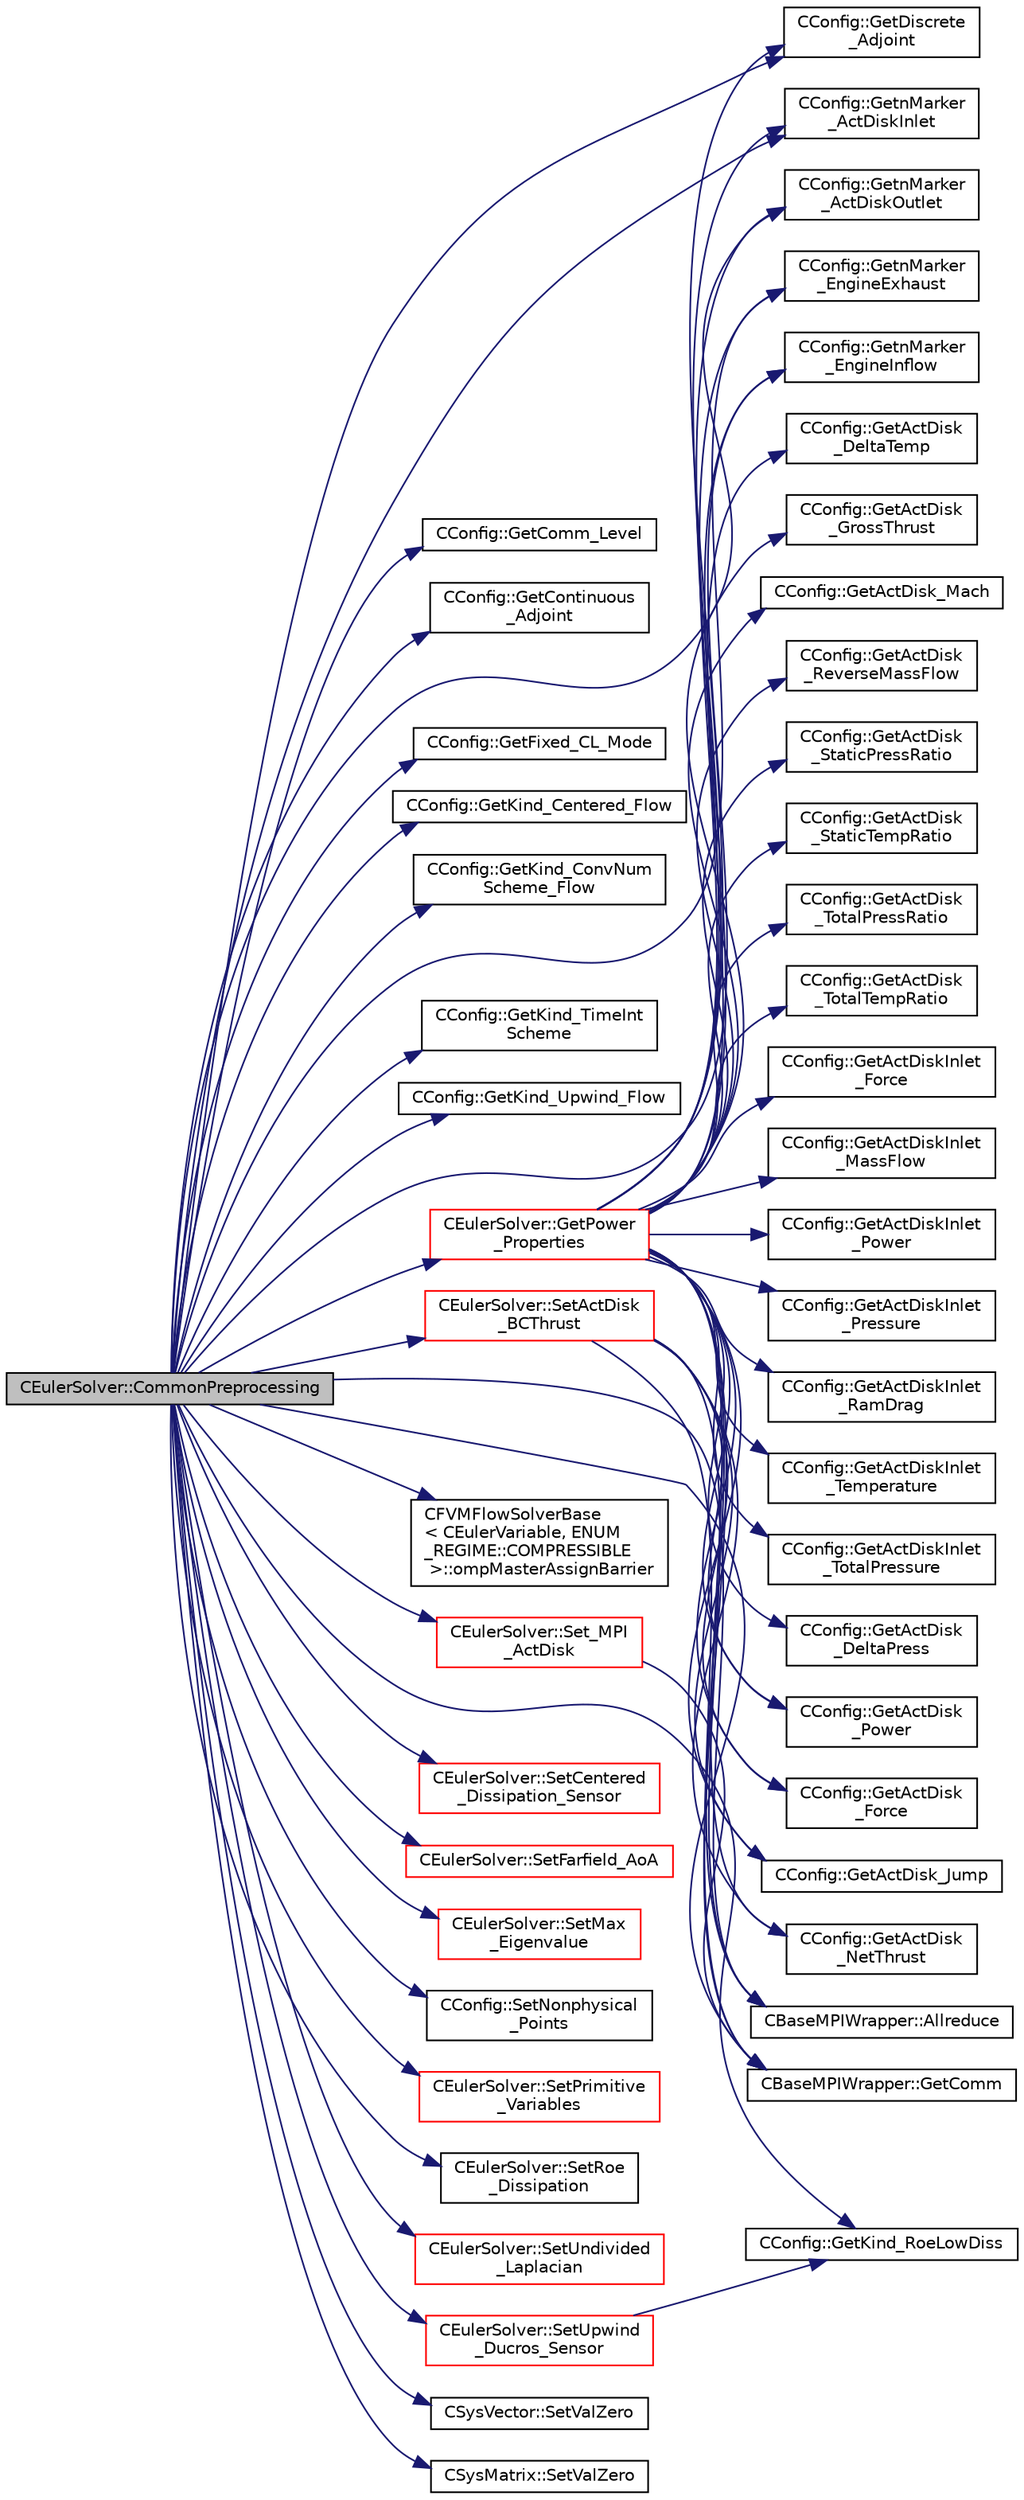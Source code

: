 digraph "CEulerSolver::CommonPreprocessing"
{
 // LATEX_PDF_SIZE
  edge [fontname="Helvetica",fontsize="10",labelfontname="Helvetica",labelfontsize="10"];
  node [fontname="Helvetica",fontsize="10",shape=record];
  rankdir="LR";
  Node1 [label="CEulerSolver::CommonPreprocessing",height=0.2,width=0.4,color="black", fillcolor="grey75", style="filled", fontcolor="black",tooltip="Preprocessing actions common to the Euler and NS solvers."];
  Node1 -> Node2 [color="midnightblue",fontsize="10",style="solid",fontname="Helvetica"];
  Node2 [label="CBaseMPIWrapper::Allreduce",height=0.2,width=0.4,color="black", fillcolor="white", style="filled",URL="$classCBaseMPIWrapper.html#a381d4b3738c09d92ee1ae9f89715b541",tooltip=" "];
  Node1 -> Node3 [color="midnightblue",fontsize="10",style="solid",fontname="Helvetica"];
  Node3 [label="CBaseMPIWrapper::GetComm",height=0.2,width=0.4,color="black", fillcolor="white", style="filled",URL="$classCBaseMPIWrapper.html#a8154391fc3522954802889d81d4ef5da",tooltip=" "];
  Node1 -> Node4 [color="midnightblue",fontsize="10",style="solid",fontname="Helvetica"];
  Node4 [label="CConfig::GetComm_Level",height=0.2,width=0.4,color="black", fillcolor="white", style="filled",URL="$classCConfig.html#aa495414133c826e5f6651d4ce82d0ef6",tooltip="Get the level of MPI communications to be performed."];
  Node1 -> Node5 [color="midnightblue",fontsize="10",style="solid",fontname="Helvetica"];
  Node5 [label="CConfig::GetContinuous\l_Adjoint",height=0.2,width=0.4,color="black", fillcolor="white", style="filled",URL="$classCConfig.html#a1eb754aa86fb8154bc9eefea616b7cf9",tooltip="Determines if problem is adjoint."];
  Node1 -> Node6 [color="midnightblue",fontsize="10",style="solid",fontname="Helvetica"];
  Node6 [label="CConfig::GetDiscrete\l_Adjoint",height=0.2,width=0.4,color="black", fillcolor="white", style="filled",URL="$classCConfig.html#ab3928c4e6debcf50dcd0d38985f6980c",tooltip="Get the indicator whether we are solving an discrete adjoint problem."];
  Node1 -> Node7 [color="midnightblue",fontsize="10",style="solid",fontname="Helvetica"];
  Node7 [label="CConfig::GetFixed_CL_Mode",height=0.2,width=0.4,color="black", fillcolor="white", style="filled",URL="$classCConfig.html#ae688e355a74025050498d8c03aee35b2",tooltip="Get information about whether to use fixed CL mode."];
  Node1 -> Node8 [color="midnightblue",fontsize="10",style="solid",fontname="Helvetica"];
  Node8 [label="CConfig::GetKind_Centered_Flow",height=0.2,width=0.4,color="black", fillcolor="white", style="filled",URL="$classCConfig.html#ac98947febf35f20117815114d9371593",tooltip="Get the kind of center convective numerical scheme for the flow equations."];
  Node1 -> Node9 [color="midnightblue",fontsize="10",style="solid",fontname="Helvetica"];
  Node9 [label="CConfig::GetKind_ConvNum\lScheme_Flow",height=0.2,width=0.4,color="black", fillcolor="white", style="filled",URL="$classCConfig.html#ac664a20b0a09ab14844dc6326290f0a0",tooltip="Get the kind of convective numerical scheme for the flow equations (centered or upwind)."];
  Node1 -> Node10 [color="midnightblue",fontsize="10",style="solid",fontname="Helvetica"];
  Node10 [label="CConfig::GetKind_RoeLowDiss",height=0.2,width=0.4,color="black", fillcolor="white", style="filled",URL="$classCConfig.html#ac918ef9330aef4d77346ab40d12ed178",tooltip="Get the Kind of Roe Low Dissipation Scheme for Unsteady flows."];
  Node1 -> Node11 [color="midnightblue",fontsize="10",style="solid",fontname="Helvetica"];
  Node11 [label="CConfig::GetKind_TimeInt\lScheme",height=0.2,width=0.4,color="black", fillcolor="white", style="filled",URL="$classCConfig.html#ad16f71356f146b530fb1fbb45444525c",tooltip="Get the kind of time integration method."];
  Node1 -> Node12 [color="midnightblue",fontsize="10",style="solid",fontname="Helvetica"];
  Node12 [label="CConfig::GetKind_Upwind_Flow",height=0.2,width=0.4,color="black", fillcolor="white", style="filled",URL="$classCConfig.html#a077d982f11185a84929f8fec40b79938",tooltip="Get the kind of upwind convective numerical scheme for the flow equations."];
  Node1 -> Node13 [color="midnightblue",fontsize="10",style="solid",fontname="Helvetica"];
  Node13 [label="CConfig::GetnMarker\l_ActDiskInlet",height=0.2,width=0.4,color="black", fillcolor="white", style="filled",URL="$classCConfig.html#a6a932676936a4820c68acf7b0f0fbf0b",tooltip="Get the total number of boundary markers."];
  Node1 -> Node14 [color="midnightblue",fontsize="10",style="solid",fontname="Helvetica"];
  Node14 [label="CConfig::GetnMarker\l_ActDiskOutlet",height=0.2,width=0.4,color="black", fillcolor="white", style="filled",URL="$classCConfig.html#aa9cff95a1ef0297bd9b00196b135322d",tooltip="Get the total number of boundary markers."];
  Node1 -> Node15 [color="midnightblue",fontsize="10",style="solid",fontname="Helvetica"];
  Node15 [label="CConfig::GetnMarker\l_EngineExhaust",height=0.2,width=0.4,color="black", fillcolor="white", style="filled",URL="$classCConfig.html#aeb570adc15cf09e8cbfac9e62352abb3",tooltip="Get the total number of boundary markers."];
  Node1 -> Node16 [color="midnightblue",fontsize="10",style="solid",fontname="Helvetica"];
  Node16 [label="CConfig::GetnMarker\l_EngineInflow",height=0.2,width=0.4,color="black", fillcolor="white", style="filled",URL="$classCConfig.html#ab656a5e3e5dc0f91ec2bcff0127874c1",tooltip="Get the total number of boundary markers."];
  Node1 -> Node17 [color="midnightblue",fontsize="10",style="solid",fontname="Helvetica"];
  Node17 [label="CEulerSolver::GetPower\l_Properties",height=0.2,width=0.4,color="red", fillcolor="white", style="filled",URL="$classCEulerSolver.html#ad8b538a82e5a7a7e3903ec29954b1d07",tooltip="Compute the Fan face Mach number."];
  Node17 -> Node2 [color="midnightblue",fontsize="10",style="solid",fontname="Helvetica"];
  Node17 -> Node18 [color="midnightblue",fontsize="10",style="solid",fontname="Helvetica"];
  Node18 [label="CConfig::GetActDisk\l_DeltaPress",height=0.2,width=0.4,color="black", fillcolor="white", style="filled",URL="$classCConfig.html#a870bfde4c82967ce550b55372d930370",tooltip="Get the back pressure (static) at an outlet boundary."];
  Node17 -> Node19 [color="midnightblue",fontsize="10",style="solid",fontname="Helvetica"];
  Node19 [label="CConfig::GetActDisk\l_DeltaTemp",height=0.2,width=0.4,color="black", fillcolor="white", style="filled",URL="$classCConfig.html#a20b9f62101a6039ccebb87d104463acf",tooltip="Get the back pressure (static) at an outlet boundary."];
  Node17 -> Node20 [color="midnightblue",fontsize="10",style="solid",fontname="Helvetica"];
  Node20 [label="CConfig::GetActDisk\l_Force",height=0.2,width=0.4,color="black", fillcolor="white", style="filled",URL="$classCConfig.html#aac332c9cec91650e693bc97790bdc57d",tooltip="Get the origin of the actuator disk."];
  Node17 -> Node21 [color="midnightblue",fontsize="10",style="solid",fontname="Helvetica"];
  Node21 [label="CConfig::GetActDisk\l_GrossThrust",height=0.2,width=0.4,color="black", fillcolor="white", style="filled",URL="$classCConfig.html#ae3392736f39e4286e7905d179c2ac421",tooltip="Get the back pressure (static) at an outlet boundary."];
  Node17 -> Node22 [color="midnightblue",fontsize="10",style="solid",fontname="Helvetica"];
  Node22 [label="CConfig::GetActDisk_Jump",height=0.2,width=0.4,color="black", fillcolor="white", style="filled",URL="$classCConfig.html#a7e61d38d5ea9b75094b2faed23df7d07",tooltip="Get the format of the output solution."];
  Node17 -> Node23 [color="midnightblue",fontsize="10",style="solid",fontname="Helvetica"];
  Node23 [label="CConfig::GetActDisk_Mach",height=0.2,width=0.4,color="black", fillcolor="white", style="filled",URL="$classCConfig.html#a8eb3ba200cee3e5568bd0bb660b51233",tooltip="Get the origin of the actuator disk."];
  Node17 -> Node24 [color="midnightblue",fontsize="10",style="solid",fontname="Helvetica"];
  Node24 [label="CConfig::GetActDisk\l_NetThrust",height=0.2,width=0.4,color="black", fillcolor="white", style="filled",URL="$classCConfig.html#a0a66c7dcb2544140eae9cd600a30458f",tooltip="Get the origin of the actuator disk."];
  Node17 -> Node25 [color="midnightblue",fontsize="10",style="solid",fontname="Helvetica"];
  Node25 [label="CConfig::GetActDisk\l_Power",height=0.2,width=0.4,color="black", fillcolor="white", style="filled",URL="$classCConfig.html#a0d7c4f41254c06e1799eed6e7842deef",tooltip="Get the origin of the actuator disk."];
  Node17 -> Node26 [color="midnightblue",fontsize="10",style="solid",fontname="Helvetica"];
  Node26 [label="CConfig::GetActDisk\l_ReverseMassFlow",height=0.2,width=0.4,color="black", fillcolor="white", style="filled",URL="$classCConfig.html#a730ae42f27ebf5e8b41877582fa51888",tooltip="Get the tip radius of th actuator disk."];
  Node17 -> Node27 [color="midnightblue",fontsize="10",style="solid",fontname="Helvetica"];
  Node27 [label="CConfig::GetActDisk\l_StaticPressRatio",height=0.2,width=0.4,color="black", fillcolor="white", style="filled",URL="$classCConfig.html#aa7df5de77b1c3148c7187d04a109461b",tooltip="Get the back pressure (static) at an outlet boundary."];
  Node17 -> Node28 [color="midnightblue",fontsize="10",style="solid",fontname="Helvetica"];
  Node28 [label="CConfig::GetActDisk\l_StaticTempRatio",height=0.2,width=0.4,color="black", fillcolor="white", style="filled",URL="$classCConfig.html#a7351e30b51dbc6cbe5635f5f443c557c",tooltip="Get the back pressure (static) at an outlet boundary."];
  Node17 -> Node29 [color="midnightblue",fontsize="10",style="solid",fontname="Helvetica"];
  Node29 [label="CConfig::GetActDisk\l_TotalPressRatio",height=0.2,width=0.4,color="black", fillcolor="white", style="filled",URL="$classCConfig.html#a4692c069ecb5dad73aad95ca41fff4b2",tooltip="Get the back pressure (static) at an outlet boundary."];
  Node17 -> Node30 [color="midnightblue",fontsize="10",style="solid",fontname="Helvetica"];
  Node30 [label="CConfig::GetActDisk\l_TotalTempRatio",height=0.2,width=0.4,color="black", fillcolor="white", style="filled",URL="$classCConfig.html#a34c8a893bd8bd6f3be5cc3d32be27888",tooltip="Get the back pressure (static) at an outlet boundary."];
  Node17 -> Node31 [color="midnightblue",fontsize="10",style="solid",fontname="Helvetica"];
  Node31 [label="CConfig::GetActDiskInlet\l_Force",height=0.2,width=0.4,color="black", fillcolor="white", style="filled",URL="$classCConfig.html#ac9818ce42747a25d8f954cf255858e73",tooltip="Get the back pressure (static) at an outlet boundary."];
  Node17 -> Node32 [color="midnightblue",fontsize="10",style="solid",fontname="Helvetica"];
  Node32 [label="CConfig::GetActDiskInlet\l_MassFlow",height=0.2,width=0.4,color="black", fillcolor="white", style="filled",URL="$classCConfig.html#acbfd5546b12afe292cf8301e84fc5789",tooltip="Get the back pressure (static) at an outlet boundary."];
  Node17 -> Node33 [color="midnightblue",fontsize="10",style="solid",fontname="Helvetica"];
  Node33 [label="CConfig::GetActDiskInlet\l_Power",height=0.2,width=0.4,color="black", fillcolor="white", style="filled",URL="$classCConfig.html#ab373afe136921aeeb9ff918fbf0d80d9",tooltip="Get the back pressure (static) at an outlet boundary."];
  Node17 -> Node34 [color="midnightblue",fontsize="10",style="solid",fontname="Helvetica"];
  Node34 [label="CConfig::GetActDiskInlet\l_Pressure",height=0.2,width=0.4,color="black", fillcolor="white", style="filled",URL="$classCConfig.html#a6b0c2a76156f6d73a94dceed54eef5cd",tooltip="Get the back pressure (static) at an outlet boundary."];
  Node17 -> Node35 [color="midnightblue",fontsize="10",style="solid",fontname="Helvetica"];
  Node35 [label="CConfig::GetActDiskInlet\l_RamDrag",height=0.2,width=0.4,color="black", fillcolor="white", style="filled",URL="$classCConfig.html#acf6d03af9a27b19424fe5834324acff2",tooltip="Get the back pressure (static) at an outlet boundary."];
  Node17 -> Node36 [color="midnightblue",fontsize="10",style="solid",fontname="Helvetica"];
  Node36 [label="CConfig::GetActDiskInlet\l_Temperature",height=0.2,width=0.4,color="black", fillcolor="white", style="filled",URL="$classCConfig.html#aa03dcc2bba767e21889672ff91768c56",tooltip="Get the back pressure (static) at an outlet boundary."];
  Node17 -> Node37 [color="midnightblue",fontsize="10",style="solid",fontname="Helvetica"];
  Node37 [label="CConfig::GetActDiskInlet\l_TotalPressure",height=0.2,width=0.4,color="black", fillcolor="white", style="filled",URL="$classCConfig.html#ac2a2485bf7809299dfd709e59e285aca",tooltip="Get the back pressure (static) at an outlet boundary."];
  Node17 -> Node3 [color="midnightblue",fontsize="10",style="solid",fontname="Helvetica"];
  Node17 -> Node6 [color="midnightblue",fontsize="10",style="solid",fontname="Helvetica"];
  Node17 -> Node13 [color="midnightblue",fontsize="10",style="solid",fontname="Helvetica"];
  Node17 -> Node14 [color="midnightblue",fontsize="10",style="solid",fontname="Helvetica"];
  Node17 -> Node15 [color="midnightblue",fontsize="10",style="solid",fontname="Helvetica"];
  Node17 -> Node16 [color="midnightblue",fontsize="10",style="solid",fontname="Helvetica"];
  Node1 -> Node170 [color="midnightblue",fontsize="10",style="solid",fontname="Helvetica"];
  Node170 [label="CFVMFlowSolverBase\l\< CEulerVariable, ENUM\l_REGIME::COMPRESSIBLE\l \>::ompMasterAssignBarrier",height=0.2,width=0.4,color="black", fillcolor="white", style="filled",URL="$classCFVMFlowSolverBase.html#a1b0175f84e884c015bf48e2e6e7c78bd",tooltip="Utility to set the value of a member variables safely, and so that the new values are seen by all thr..."];
  Node1 -> Node171 [color="midnightblue",fontsize="10",style="solid",fontname="Helvetica"];
  Node171 [label="CEulerSolver::Set_MPI\l_ActDisk",height=0.2,width=0.4,color="red", fillcolor="white", style="filled",URL="$classCEulerSolver.html#a6af5752ae941083a42f1d5761adb27ef",tooltip="Parallelization of Undivided Laplacian."];
  Node171 -> Node3 [color="midnightblue",fontsize="10",style="solid",fontname="Helvetica"];
  Node1 -> Node184 [color="midnightblue",fontsize="10",style="solid",fontname="Helvetica"];
  Node184 [label="CEulerSolver::SetActDisk\l_BCThrust",height=0.2,width=0.4,color="red", fillcolor="white", style="filled",URL="$classCEulerSolver.html#a147d5ae75cf7de115e4be2c23ba95f6d",tooltip="Update the AoA and freestream velocity at the farfield."];
  Node184 -> Node2 [color="midnightblue",fontsize="10",style="solid",fontname="Helvetica"];
  Node184 -> Node20 [color="midnightblue",fontsize="10",style="solid",fontname="Helvetica"];
  Node184 -> Node22 [color="midnightblue",fontsize="10",style="solid",fontname="Helvetica"];
  Node184 -> Node24 [color="midnightblue",fontsize="10",style="solid",fontname="Helvetica"];
  Node184 -> Node25 [color="midnightblue",fontsize="10",style="solid",fontname="Helvetica"];
  Node184 -> Node3 [color="midnightblue",fontsize="10",style="solid",fontname="Helvetica"];
  Node1 -> Node210 [color="midnightblue",fontsize="10",style="solid",fontname="Helvetica"];
  Node210 [label="CEulerSolver::SetCentered\l_Dissipation_Sensor",height=0.2,width=0.4,color="red", fillcolor="white", style="filled",URL="$classCEulerSolver.html#a4432952bec1a64ea33d6c007a4edf4d0",tooltip="Compute the dissipation sensor for centered schemes."];
  Node1 -> Node214 [color="midnightblue",fontsize="10",style="solid",fontname="Helvetica"];
  Node214 [label="CEulerSolver::SetFarfield_AoA",height=0.2,width=0.4,color="red", fillcolor="white", style="filled",URL="$classCEulerSolver.html#ae9346f0feebb8b28613bfc7838d3d121",tooltip="Update the AoA and freestream velocity at the farfield."];
  Node1 -> Node223 [color="midnightblue",fontsize="10",style="solid",fontname="Helvetica"];
  Node223 [label="CEulerSolver::SetMax\l_Eigenvalue",height=0.2,width=0.4,color="red", fillcolor="white", style="filled",URL="$classCEulerSolver.html#ab1d1a9cf835e4fa232711959f7768be3",tooltip="Compute the max eigenvalue."];
  Node1 -> Node227 [color="midnightblue",fontsize="10",style="solid",fontname="Helvetica"];
  Node227 [label="CConfig::SetNonphysical\l_Points",height=0.2,width=0.4,color="black", fillcolor="white", style="filled",URL="$classCConfig.html#a434fe0922532828b7e40ded865c5ce51",tooltip="Set the current number of non-physical nodes in the solution."];
  Node1 -> Node228 [color="midnightblue",fontsize="10",style="solid",fontname="Helvetica"];
  Node228 [label="CEulerSolver::SetPrimitive\l_Variables",height=0.2,width=0.4,color="red", fillcolor="white", style="filled",URL="$classCEulerSolver.html#a5ca2856cb7c17dcef0012c82677816f4",tooltip="Compute the velocity^2, SoundSpeed, Pressure, Enthalpy, Viscosity."];
  Node1 -> Node255 [color="midnightblue",fontsize="10",style="solid",fontname="Helvetica"];
  Node255 [label="CEulerSolver::SetRoe\l_Dissipation",height=0.2,width=0.4,color="black", fillcolor="white", style="filled",URL="$classCEulerSolver.html#a9a04314743655b068012312dc9aca9f1",tooltip="A virtual member."];
  Node1 -> Node256 [color="midnightblue",fontsize="10",style="solid",fontname="Helvetica"];
  Node256 [label="CEulerSolver::SetUndivided\l_Laplacian",height=0.2,width=0.4,color="red", fillcolor="white", style="filled",URL="$classCEulerSolver.html#a82314e58faf4d98a5f3733f43d64de92",tooltip="Compute the undivided laplacian for the solution."];
  Node1 -> Node341 [color="midnightblue",fontsize="10",style="solid",fontname="Helvetica"];
  Node341 [label="CEulerSolver::SetUpwind\l_Ducros_Sensor",height=0.2,width=0.4,color="red", fillcolor="white", style="filled",URL="$classCEulerSolver.html#aad67b818e2f5c133118d2a4cca7845f3",tooltip="Compute Ducros Sensor for Roe Dissipation."];
  Node341 -> Node10 [color="midnightblue",fontsize="10",style="solid",fontname="Helvetica"];
  Node1 -> Node349 [color="midnightblue",fontsize="10",style="solid",fontname="Helvetica"];
  Node349 [label="CSysVector::SetValZero",height=0.2,width=0.4,color="black", fillcolor="white", style="filled",URL="$classCSysVector.html#aa179ddab500faadee96bebecff9e201d",tooltip="Sets to zero all the entries of the vector."];
  Node1 -> Node350 [color="midnightblue",fontsize="10",style="solid",fontname="Helvetica"];
  Node350 [label="CSysMatrix::SetValZero",height=0.2,width=0.4,color="black", fillcolor="white", style="filled",URL="$classCSysMatrix.html#a8f974ad2e089dccfc99ea21a4ef5a819",tooltip="Sets to zero all the entries of the sparse matrix."];
}
